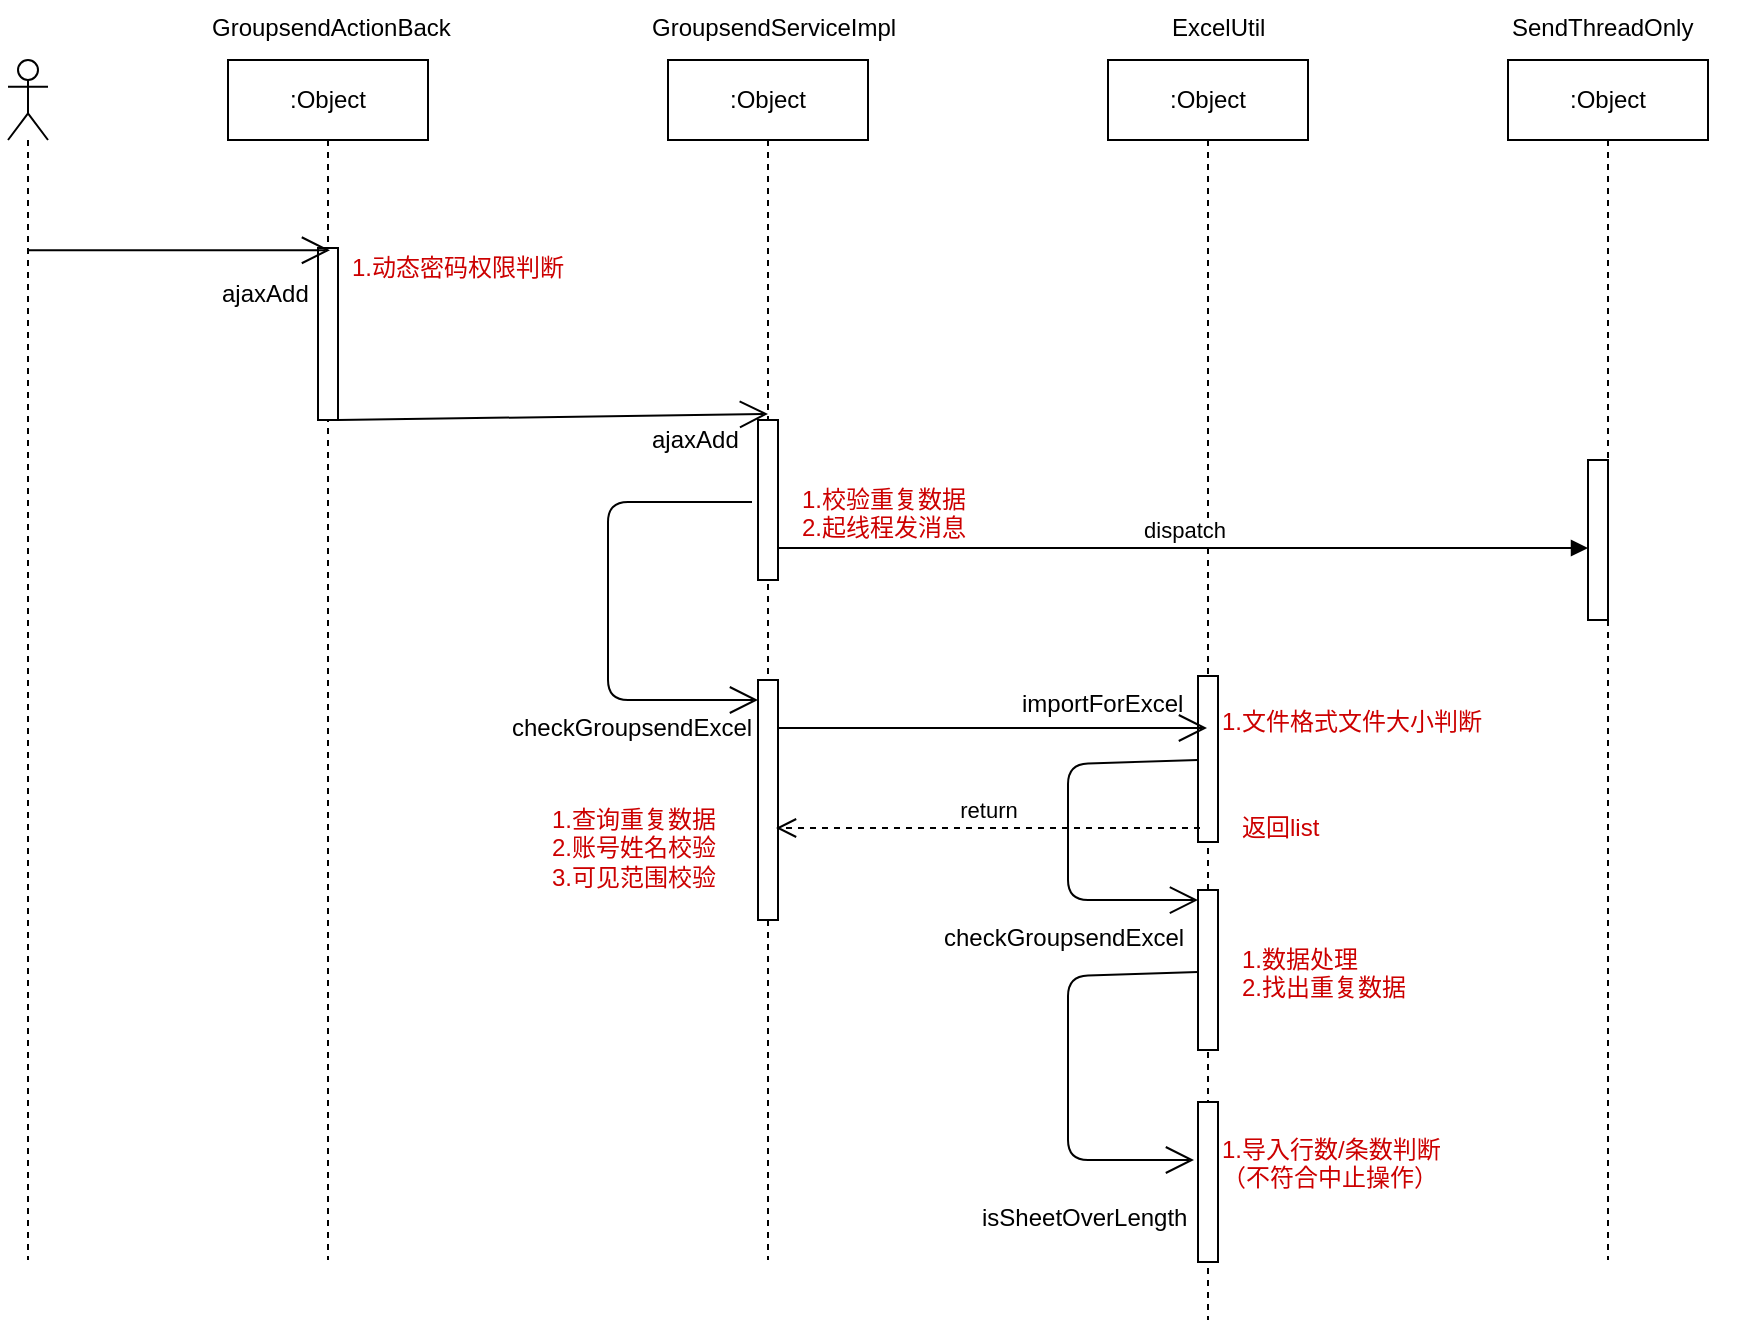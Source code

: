 <mxfile version="10.7.1" type="github"><diagram id="TftmH4iAYWHIRxcu-S4-" name="Page-1"><mxGraphModel dx="2221" dy="764" grid="1" gridSize="10" guides="1" tooltips="1" connect="1" arrows="1" fold="1" page="1" pageScale="1" pageWidth="827" pageHeight="1169" math="0" shadow="0"><root><mxCell id="0"/><mxCell id="1" parent="0"/><mxCell id="Um1bkTkDjau3udAjHb-c-1" value=":Object" style="shape=umlLifeline;perimeter=lifelinePerimeter;whiteSpace=wrap;html=1;container=1;collapsible=0;recursiveResize=0;outlineConnect=0;" vertex="1" parent="1"><mxGeometry x="450" y="200" width="100" height="630" as="geometry"/></mxCell><mxCell id="Um1bkTkDjau3udAjHb-c-28" value="" style="html=1;points=[];perimeter=orthogonalPerimeter;" vertex="1" parent="Um1bkTkDjau3udAjHb-c-1"><mxGeometry x="45" y="308" width="10" height="83" as="geometry"/></mxCell><mxCell id="Um1bkTkDjau3udAjHb-c-58" value="" style="html=1;points=[];perimeter=orthogonalPerimeter;" vertex="1" parent="Um1bkTkDjau3udAjHb-c-1"><mxGeometry x="45" y="415" width="10" height="80" as="geometry"/></mxCell><mxCell id="Um1bkTkDjau3udAjHb-c-2" value=":Object" style="shape=umlLifeline;perimeter=lifelinePerimeter;whiteSpace=wrap;html=1;container=1;collapsible=0;recursiveResize=0;outlineConnect=0;" vertex="1" parent="1"><mxGeometry x="10" y="200" width="100" height="600" as="geometry"/></mxCell><mxCell id="Um1bkTkDjau3udAjHb-c-12" value="" style="html=1;points=[];perimeter=orthogonalPerimeter;" vertex="1" parent="Um1bkTkDjau3udAjHb-c-2"><mxGeometry x="45" y="94" width="10" height="86" as="geometry"/></mxCell><mxCell id="Um1bkTkDjau3udAjHb-c-3" value=":Object" style="shape=umlLifeline;perimeter=lifelinePerimeter;whiteSpace=wrap;html=1;container=1;collapsible=0;recursiveResize=0;outlineConnect=0;" vertex="1" parent="1"><mxGeometry x="650" y="200" width="100" height="600" as="geometry"/></mxCell><mxCell id="Um1bkTkDjau3udAjHb-c-4" value=":Object" style="shape=umlLifeline;perimeter=lifelinePerimeter;whiteSpace=wrap;html=1;container=1;collapsible=0;recursiveResize=0;outlineConnect=0;" vertex="1" parent="1"><mxGeometry x="230" y="200" width="100" height="600" as="geometry"/></mxCell><mxCell id="Um1bkTkDjau3udAjHb-c-20" value="" style="html=1;points=[];perimeter=orthogonalPerimeter;" vertex="1" parent="Um1bkTkDjau3udAjHb-c-4"><mxGeometry x="45" y="180" width="10" height="80" as="geometry"/></mxCell><mxCell id="Um1bkTkDjau3udAjHb-c-46" value="" style="endArrow=open;endFill=1;endSize=12;html=1;exitX=-0.3;exitY=0.513;exitDx=0;exitDy=0;exitPerimeter=0;" edge="1" parent="Um1bkTkDjau3udAjHb-c-4" source="Um1bkTkDjau3udAjHb-c-20" target="Um1bkTkDjau3udAjHb-c-52"><mxGeometry width="160" relative="1" as="geometry"><mxPoint x="45" y="292.0" as="sourcePoint"/><mxPoint y="330" as="targetPoint"/><Array as="points"><mxPoint x="-30" y="221"/><mxPoint x="-30" y="320"/></Array></mxGeometry></mxCell><mxCell id="Um1bkTkDjau3udAjHb-c-52" value="" style="html=1;points=[];perimeter=orthogonalPerimeter;" vertex="1" parent="Um1bkTkDjau3udAjHb-c-4"><mxGeometry x="45" y="310" width="10" height="120" as="geometry"/></mxCell><mxCell id="Um1bkTkDjau3udAjHb-c-5" value="GroupsendActionBack" style="text;html=1;" vertex="1" parent="1"><mxGeometry y="170" width="140" height="30" as="geometry"/></mxCell><mxCell id="Um1bkTkDjau3udAjHb-c-6" value="GroupsendServiceImpl" style="text;html=1;" vertex="1" parent="1"><mxGeometry x="220" y="170" width="150" height="30" as="geometry"/></mxCell><mxCell id="Um1bkTkDjau3udAjHb-c-7" value="ExcelUtil" style="text;html=1;" vertex="1" parent="1"><mxGeometry x="480" y="170" width="70" height="30" as="geometry"/></mxCell><mxCell id="Um1bkTkDjau3udAjHb-c-10" value="" style="shape=umlLifeline;participant=umlActor;perimeter=lifelinePerimeter;whiteSpace=wrap;html=1;container=1;collapsible=0;recursiveResize=0;verticalAlign=top;spacingTop=36;labelBackgroundColor=#ffffff;outlineConnect=0;" vertex="1" parent="1"><mxGeometry x="-100" y="200" width="20" height="600" as="geometry"/></mxCell><mxCell id="Um1bkTkDjau3udAjHb-c-13" value="" style="endArrow=open;endFill=1;endSize=12;html=1;entryX=0.6;entryY=0.013;entryDx=0;entryDy=0;entryPerimeter=0;" edge="1" parent="1" source="Um1bkTkDjau3udAjHb-c-10" target="Um1bkTkDjau3udAjHb-c-12"><mxGeometry width="160" relative="1" as="geometry"><mxPoint x="-100" y="520" as="sourcePoint"/><mxPoint x="60" y="520" as="targetPoint"/></mxGeometry></mxCell><mxCell id="Um1bkTkDjau3udAjHb-c-14" value="ajaxAdd&lt;br&gt;&lt;br&gt;" style="text;html=1;resizable=0;points=[];autosize=1;align=left;verticalAlign=top;spacingTop=-4;" vertex="1" parent="1"><mxGeometry x="5" y="307" width="60" height="30" as="geometry"/></mxCell><mxCell id="Um1bkTkDjau3udAjHb-c-15" value="&lt;font color=&quot;#cc0000&quot;&gt;1.动态密码权限判断&lt;/font&gt;" style="text;html=1;resizable=0;points=[];autosize=1;align=left;verticalAlign=top;spacingTop=-4;" vertex="1" parent="1"><mxGeometry x="70" y="294" width="120" height="20" as="geometry"/></mxCell><mxCell id="Um1bkTkDjau3udAjHb-c-18" value="" style="endArrow=open;endFill=1;endSize=12;html=1;exitX=1;exitY=1;exitDx=0;exitDy=0;exitPerimeter=0;entryX=0.5;entryY=0.295;entryDx=0;entryDy=0;entryPerimeter=0;" edge="1" parent="1" source="Um1bkTkDjau3udAjHb-c-12" target="Um1bkTkDjau3udAjHb-c-4"><mxGeometry width="160" relative="1" as="geometry"><mxPoint x="59.81" y="369.466" as="sourcePoint"/><mxPoint x="276" y="377" as="targetPoint"/></mxGeometry></mxCell><mxCell id="Um1bkTkDjau3udAjHb-c-19" value="ajaxAdd&lt;br&gt;&lt;br&gt;" style="text;html=1;resizable=0;points=[];autosize=1;align=left;verticalAlign=top;spacingTop=-4;" vertex="1" parent="1"><mxGeometry x="220" y="380" width="60" height="30" as="geometry"/></mxCell><mxCell id="Um1bkTkDjau3udAjHb-c-23" value="SendThreadOnly" style="text;html=1;" vertex="1" parent="1"><mxGeometry x="650" y="170" width="120" height="30" as="geometry"/></mxCell><mxCell id="Um1bkTkDjau3udAjHb-c-26" value="" style="endArrow=open;endFill=1;endSize=12;html=1;" edge="1" parent="1"><mxGeometry width="160" relative="1" as="geometry"><mxPoint x="285" y="534" as="sourcePoint"/><mxPoint x="499.5" y="534" as="targetPoint"/></mxGeometry></mxCell><mxCell id="Um1bkTkDjau3udAjHb-c-27" value="importForExcel" style="text;html=1;" vertex="1" parent="1"><mxGeometry x="405" y="508" width="110" height="30" as="geometry"/></mxCell><mxCell id="Um1bkTkDjau3udAjHb-c-35" value="checkGroupsendExcel" style="text;html=1;" vertex="1" parent="1"><mxGeometry x="366" y="625" width="120" height="30" as="geometry"/></mxCell><mxCell id="Um1bkTkDjau3udAjHb-c-36" value="isSheetOverLength" style="text;html=1;" vertex="1" parent="1"><mxGeometry x="385" y="765" width="110" height="30" as="geometry"/></mxCell><mxCell id="Um1bkTkDjau3udAjHb-c-45" value="checkGroupsendExcel" style="text;html=1;" vertex="1" parent="1"><mxGeometry x="150" y="519.5" width="125" height="30" as="geometry"/></mxCell><mxCell id="Um1bkTkDjau3udAjHb-c-57" value="&lt;font color=&quot;#cc0000&quot;&gt;1.文件格式文件大小判断&lt;/font&gt;" style="text;html=1;resizable=0;points=[];autosize=1;align=left;verticalAlign=top;spacingTop=-4;" vertex="1" parent="1"><mxGeometry x="505" y="520.5" width="150" height="20" as="geometry"/></mxCell><mxCell id="Um1bkTkDjau3udAjHb-c-59" value="" style="endArrow=open;endFill=1;endSize=12;html=1;exitX=0.1;exitY=0.725;exitDx=0;exitDy=0;exitPerimeter=0;entryX=0;entryY=0.063;entryDx=0;entryDy=0;entryPerimeter=0;" edge="1" parent="1" target="Um1bkTkDjau3udAjHb-c-58"><mxGeometry width="160" relative="1" as="geometry"><mxPoint x="495" y="550" as="sourcePoint"/><mxPoint x="494" y="632" as="targetPoint"/><Array as="points"><mxPoint x="430" y="552"/><mxPoint x="430" y="620"/></Array></mxGeometry></mxCell><mxCell id="Um1bkTkDjau3udAjHb-c-60" value="" style="html=1;points=[];perimeter=orthogonalPerimeter;" vertex="1" parent="1"><mxGeometry x="495" y="721" width="10" height="80" as="geometry"/></mxCell><mxCell id="Um1bkTkDjau3udAjHb-c-62" value="" style="endArrow=open;endFill=1;endSize=12;html=1;exitX=0.1;exitY=0.725;exitDx=0;exitDy=0;exitPerimeter=0;" edge="1" parent="1"><mxGeometry width="160" relative="1" as="geometry"><mxPoint x="495" y="656" as="sourcePoint"/><mxPoint x="493" y="750" as="targetPoint"/><Array as="points"><mxPoint x="430" y="658"/><mxPoint x="430" y="750"/></Array></mxGeometry></mxCell><mxCell id="Um1bkTkDjau3udAjHb-c-63" value="&lt;font color=&quot;#cc0000&quot;&gt;1.导入行数/条数判断&lt;br&gt;（不符合中止操作）&lt;br&gt;&lt;/font&gt;" style="text;html=1;resizable=0;points=[];autosize=1;align=left;verticalAlign=top;spacingTop=-4;" vertex="1" parent="1"><mxGeometry x="505" y="735" width="120" height="30" as="geometry"/></mxCell><mxCell id="Um1bkTkDjau3udAjHb-c-65" value="&lt;font color=&quot;#cc0000&quot;&gt;1.数据处理&lt;br&gt;2.找出重复数据&lt;br&gt;&lt;/font&gt;" style="text;html=1;resizable=0;points=[];autosize=1;align=left;verticalAlign=top;spacingTop=-4;" vertex="1" parent="1"><mxGeometry x="515" y="640" width="100" height="30" as="geometry"/></mxCell><mxCell id="Um1bkTkDjau3udAjHb-c-69" value="return" style="html=1;verticalAlign=bottom;endArrow=open;dashed=1;endSize=8;exitX=0.1;exitY=0.916;exitDx=0;exitDy=0;exitPerimeter=0;" edge="1" source="Um1bkTkDjau3udAjHb-c-28" parent="1"><mxGeometry relative="1" as="geometry"><mxPoint x="284" y="584" as="targetPoint"/><mxPoint x="212.5" y="860" as="sourcePoint"/></mxGeometry></mxCell><mxCell id="Um1bkTkDjau3udAjHb-c-71" value="&lt;font color=&quot;#cc0000&quot;&gt;返回list&lt;/font&gt;" style="text;html=1;resizable=0;points=[];autosize=1;align=left;verticalAlign=top;spacingTop=-4;" vertex="1" parent="1"><mxGeometry x="515" y="574" width="50" height="20" as="geometry"/></mxCell><mxCell id="Um1bkTkDjau3udAjHb-c-72" value="&lt;font color=&quot;#cc0000&quot;&gt;1.查询重复数据&lt;br&gt;2.账号姓名校验&lt;br&gt;3.可见范围校验&lt;br&gt;&lt;/font&gt;" style="text;html=1;resizable=0;points=[];autosize=1;align=left;verticalAlign=top;spacingTop=-4;" vertex="1" parent="1"><mxGeometry x="170" y="570" width="100" height="40" as="geometry"/></mxCell><mxCell id="Um1bkTkDjau3udAjHb-c-73" value="&lt;font color=&quot;#cc0000&quot;&gt;1.校验重复数据&lt;br&gt;2.起线程发消息&lt;br&gt;&lt;/font&gt;" style="text;html=1;resizable=0;points=[];autosize=1;align=left;verticalAlign=top;spacingTop=-4;" vertex="1" parent="1"><mxGeometry x="295" y="410" width="100" height="30" as="geometry"/></mxCell><mxCell id="Um1bkTkDjau3udAjHb-c-43" value="" style="html=1;points=[];perimeter=orthogonalPerimeter;" vertex="1" parent="1"><mxGeometry x="690" y="400" width="10" height="80" as="geometry"/></mxCell><mxCell id="Um1bkTkDjau3udAjHb-c-75" value="dispatch" style="html=1;verticalAlign=bottom;endArrow=block;" edge="1" parent="1"><mxGeometry width="80" relative="1" as="geometry"><mxPoint x="285" y="444" as="sourcePoint"/><mxPoint x="690" y="444" as="targetPoint"/></mxGeometry></mxCell></root></mxGraphModel></diagram></mxfile>